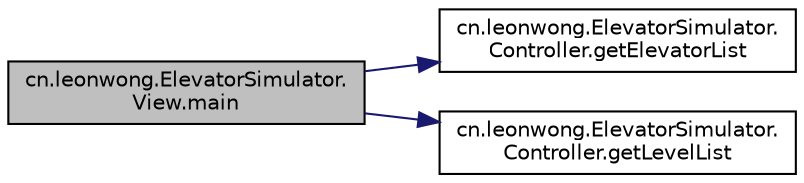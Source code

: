 digraph "cn.leonwong.ElevatorSimulator.View.main"
{
  edge [fontname="Helvetica",fontsize="10",labelfontname="Helvetica",labelfontsize="10"];
  node [fontname="Helvetica",fontsize="10",shape=record];
  rankdir="LR";
  Node0 [label="cn.leonwong.ElevatorSimulator.\lView.main",height=0.2,width=0.4,color="black", fillcolor="grey75", style="filled", fontcolor="black"];
  Node0 -> Node1 [color="midnightblue",fontsize="10",style="solid",fontname="Helvetica"];
  Node1 [label="cn.leonwong.ElevatorSimulator.\lController.getElevatorList",height=0.2,width=0.4,color="black", fillcolor="white", style="filled",URL="$classcn_1_1leonwong_1_1_elevator_simulator_1_1_controller.html#ae0276c45413f15649723ce5cb91062eb"];
  Node0 -> Node2 [color="midnightblue",fontsize="10",style="solid",fontname="Helvetica"];
  Node2 [label="cn.leonwong.ElevatorSimulator.\lController.getLevelList",height=0.2,width=0.4,color="black", fillcolor="white", style="filled",URL="$classcn_1_1leonwong_1_1_elevator_simulator_1_1_controller.html#a0c5a39ff927a7dac0327f11792066dca"];
}

